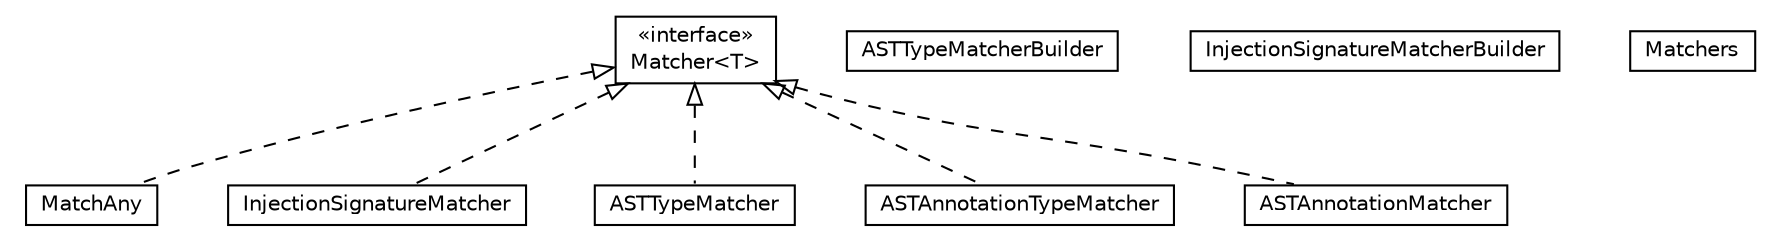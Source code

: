 #!/usr/local/bin/dot
#
# Class diagram 
# Generated by UMLGraph version 5.1 (http://www.umlgraph.org/)
#

digraph G {
	edge [fontname="Helvetica",fontsize=10,labelfontname="Helvetica",labelfontsize=10];
	node [fontname="Helvetica",fontsize=10,shape=plaintext];
	nodesep=0.25;
	ranksep=0.5;
	// org.androidtransfuse.util.matcher.MatchAny
	c5181 [label=<<table title="org.androidtransfuse.util.matcher.MatchAny" border="0" cellborder="1" cellspacing="0" cellpadding="2" port="p" href="./MatchAny.html">
		<tr><td><table border="0" cellspacing="0" cellpadding="1">
<tr><td align="center" balign="center"> MatchAny </td></tr>
		</table></td></tr>
		</table>>, fontname="Helvetica", fontcolor="black", fontsize=10.0];
	// org.androidtransfuse.util.matcher.ASTTypeMatcherBuilder
	c5182 [label=<<table title="org.androidtransfuse.util.matcher.ASTTypeMatcherBuilder" border="0" cellborder="1" cellspacing="0" cellpadding="2" port="p" href="./ASTTypeMatcherBuilder.html">
		<tr><td><table border="0" cellspacing="0" cellpadding="1">
<tr><td align="center" balign="center"> ASTTypeMatcherBuilder </td></tr>
		</table></td></tr>
		</table>>, fontname="Helvetica", fontcolor="black", fontsize=10.0];
	// org.androidtransfuse.util.matcher.InjectionSignatureMatcher
	c5183 [label=<<table title="org.androidtransfuse.util.matcher.InjectionSignatureMatcher" border="0" cellborder="1" cellspacing="0" cellpadding="2" port="p" href="./InjectionSignatureMatcher.html">
		<tr><td><table border="0" cellspacing="0" cellpadding="1">
<tr><td align="center" balign="center"> InjectionSignatureMatcher </td></tr>
		</table></td></tr>
		</table>>, fontname="Helvetica", fontcolor="black", fontsize=10.0];
	// org.androidtransfuse.util.matcher.InjectionSignatureMatcherBuilder
	c5184 [label=<<table title="org.androidtransfuse.util.matcher.InjectionSignatureMatcherBuilder" border="0" cellborder="1" cellspacing="0" cellpadding="2" port="p" href="./InjectionSignatureMatcherBuilder.html">
		<tr><td><table border="0" cellspacing="0" cellpadding="1">
<tr><td align="center" balign="center"> InjectionSignatureMatcherBuilder </td></tr>
		</table></td></tr>
		</table>>, fontname="Helvetica", fontcolor="black", fontsize=10.0];
	// org.androidtransfuse.util.matcher.ASTTypeMatcher
	c5185 [label=<<table title="org.androidtransfuse.util.matcher.ASTTypeMatcher" border="0" cellborder="1" cellspacing="0" cellpadding="2" port="p" href="./ASTTypeMatcher.html">
		<tr><td><table border="0" cellspacing="0" cellpadding="1">
<tr><td align="center" balign="center"> ASTTypeMatcher </td></tr>
		</table></td></tr>
		</table>>, fontname="Helvetica", fontcolor="black", fontsize=10.0];
	// org.androidtransfuse.util.matcher.Matcher<T>
	c5186 [label=<<table title="org.androidtransfuse.util.matcher.Matcher" border="0" cellborder="1" cellspacing="0" cellpadding="2" port="p" href="./Matcher.html">
		<tr><td><table border="0" cellspacing="0" cellpadding="1">
<tr><td align="center" balign="center"> &#171;interface&#187; </td></tr>
<tr><td align="center" balign="center"> Matcher&lt;T&gt; </td></tr>
		</table></td></tr>
		</table>>, fontname="Helvetica", fontcolor="black", fontsize=10.0];
	// org.androidtransfuse.util.matcher.ASTAnnotationTypeMatcher
	c5187 [label=<<table title="org.androidtransfuse.util.matcher.ASTAnnotationTypeMatcher" border="0" cellborder="1" cellspacing="0" cellpadding="2" port="p" href="./ASTAnnotationTypeMatcher.html">
		<tr><td><table border="0" cellspacing="0" cellpadding="1">
<tr><td align="center" balign="center"> ASTAnnotationTypeMatcher </td></tr>
		</table></td></tr>
		</table>>, fontname="Helvetica", fontcolor="black", fontsize=10.0];
	// org.androidtransfuse.util.matcher.ASTAnnotationMatcher
	c5188 [label=<<table title="org.androidtransfuse.util.matcher.ASTAnnotationMatcher" border="0" cellborder="1" cellspacing="0" cellpadding="2" port="p" href="./ASTAnnotationMatcher.html">
		<tr><td><table border="0" cellspacing="0" cellpadding="1">
<tr><td align="center" balign="center"> ASTAnnotationMatcher </td></tr>
		</table></td></tr>
		</table>>, fontname="Helvetica", fontcolor="black", fontsize=10.0];
	// org.androidtransfuse.util.matcher.Matchers
	c5189 [label=<<table title="org.androidtransfuse.util.matcher.Matchers" border="0" cellborder="1" cellspacing="0" cellpadding="2" port="p" href="./Matchers.html">
		<tr><td><table border="0" cellspacing="0" cellpadding="1">
<tr><td align="center" balign="center"> Matchers </td></tr>
		</table></td></tr>
		</table>>, fontname="Helvetica", fontcolor="black", fontsize=10.0];
	//org.androidtransfuse.util.matcher.MatchAny implements org.androidtransfuse.util.matcher.Matcher<T>
	c5186:p -> c5181:p [dir=back,arrowtail=empty,style=dashed];
	//org.androidtransfuse.util.matcher.InjectionSignatureMatcher implements org.androidtransfuse.util.matcher.Matcher<T>
	c5186:p -> c5183:p [dir=back,arrowtail=empty,style=dashed];
	//org.androidtransfuse.util.matcher.ASTTypeMatcher implements org.androidtransfuse.util.matcher.Matcher<T>
	c5186:p -> c5185:p [dir=back,arrowtail=empty,style=dashed];
	//org.androidtransfuse.util.matcher.ASTAnnotationTypeMatcher implements org.androidtransfuse.util.matcher.Matcher<T>
	c5186:p -> c5187:p [dir=back,arrowtail=empty,style=dashed];
	//org.androidtransfuse.util.matcher.ASTAnnotationMatcher implements org.androidtransfuse.util.matcher.Matcher<T>
	c5186:p -> c5188:p [dir=back,arrowtail=empty,style=dashed];
}

